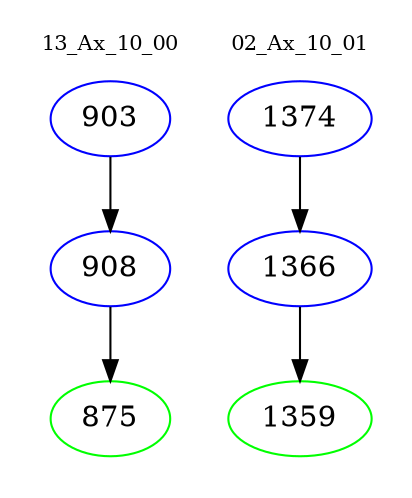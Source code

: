 digraph{
subgraph cluster_0 {
color = white
label = "13_Ax_10_00";
fontsize=10;
T0_903 [label="903", color="blue"]
T0_903 -> T0_908 [color="black"]
T0_908 [label="908", color="blue"]
T0_908 -> T0_875 [color="black"]
T0_875 [label="875", color="green"]
}
subgraph cluster_1 {
color = white
label = "02_Ax_10_01";
fontsize=10;
T1_1374 [label="1374", color="blue"]
T1_1374 -> T1_1366 [color="black"]
T1_1366 [label="1366", color="blue"]
T1_1366 -> T1_1359 [color="black"]
T1_1359 [label="1359", color="green"]
}
}

